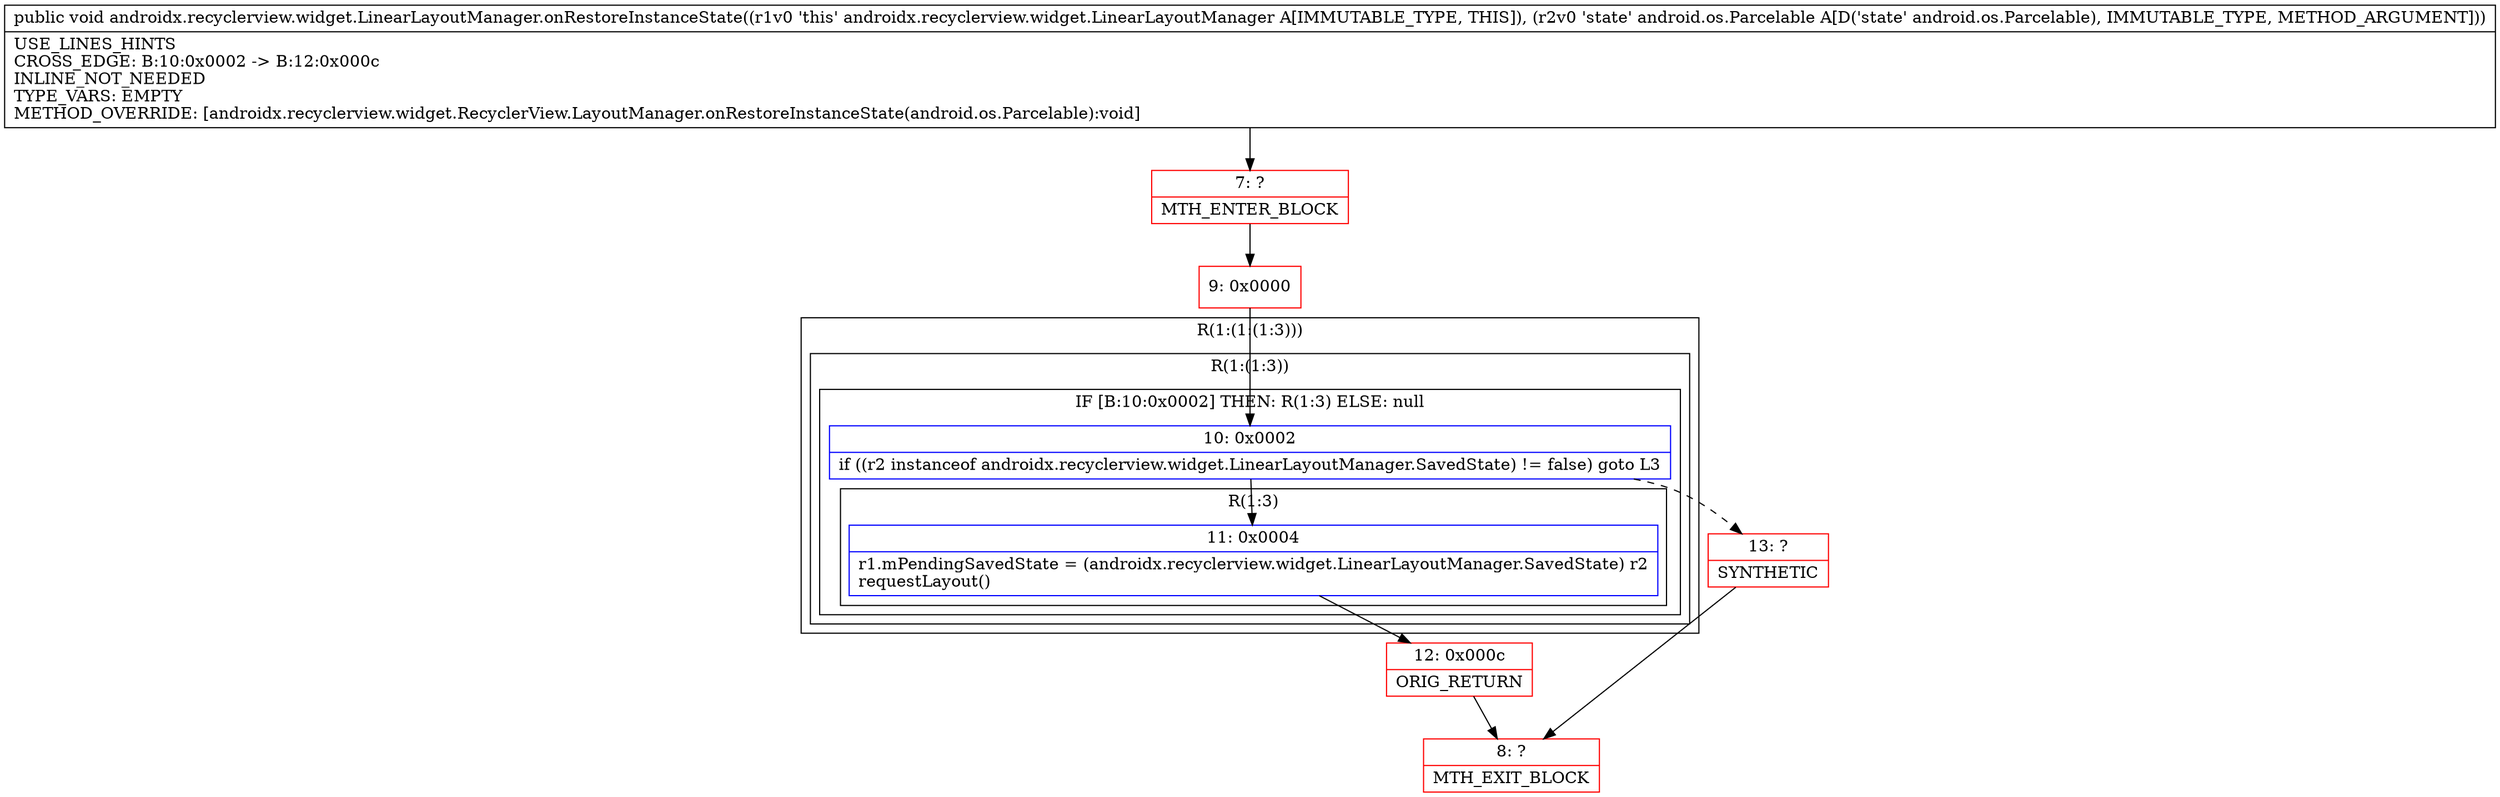 digraph "CFG forandroidx.recyclerview.widget.LinearLayoutManager.onRestoreInstanceState(Landroid\/os\/Parcelable;)V" {
subgraph cluster_Region_1524945773 {
label = "R(1:(1:(1:3)))";
node [shape=record,color=blue];
subgraph cluster_Region_490913783 {
label = "R(1:(1:3))";
node [shape=record,color=blue];
subgraph cluster_IfRegion_1663946794 {
label = "IF [B:10:0x0002] THEN: R(1:3) ELSE: null";
node [shape=record,color=blue];
Node_10 [shape=record,label="{10\:\ 0x0002|if ((r2 instanceof androidx.recyclerview.widget.LinearLayoutManager.SavedState) != false) goto L3\l}"];
subgraph cluster_Region_2090639623 {
label = "R(1:3)";
node [shape=record,color=blue];
Node_11 [shape=record,label="{11\:\ 0x0004|r1.mPendingSavedState = (androidx.recyclerview.widget.LinearLayoutManager.SavedState) r2\lrequestLayout()\l}"];
}
}
}
}
Node_7 [shape=record,color=red,label="{7\:\ ?|MTH_ENTER_BLOCK\l}"];
Node_9 [shape=record,color=red,label="{9\:\ 0x0000}"];
Node_12 [shape=record,color=red,label="{12\:\ 0x000c|ORIG_RETURN\l}"];
Node_8 [shape=record,color=red,label="{8\:\ ?|MTH_EXIT_BLOCK\l}"];
Node_13 [shape=record,color=red,label="{13\:\ ?|SYNTHETIC\l}"];
MethodNode[shape=record,label="{public void androidx.recyclerview.widget.LinearLayoutManager.onRestoreInstanceState((r1v0 'this' androidx.recyclerview.widget.LinearLayoutManager A[IMMUTABLE_TYPE, THIS]), (r2v0 'state' android.os.Parcelable A[D('state' android.os.Parcelable), IMMUTABLE_TYPE, METHOD_ARGUMENT]))  | USE_LINES_HINTS\lCROSS_EDGE: B:10:0x0002 \-\> B:12:0x000c\lINLINE_NOT_NEEDED\lTYPE_VARS: EMPTY\lMETHOD_OVERRIDE: [androidx.recyclerview.widget.RecyclerView.LayoutManager.onRestoreInstanceState(android.os.Parcelable):void]\l}"];
MethodNode -> Node_7;Node_10 -> Node_11;
Node_10 -> Node_13[style=dashed];
Node_11 -> Node_12;
Node_7 -> Node_9;
Node_9 -> Node_10;
Node_12 -> Node_8;
Node_13 -> Node_8;
}

